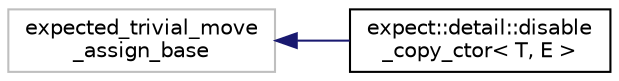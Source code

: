 digraph "Graphical Class Hierarchy"
{
  edge [fontname="Helvetica",fontsize="10",labelfontname="Helvetica",labelfontsize="10"];
  node [fontname="Helvetica",fontsize="10",shape=record];
  rankdir="LR";
  Node17 [label="expected_trivial_move\l_assign_base",height=0.2,width=0.4,color="grey75", fillcolor="white", style="filled"];
  Node17 -> Node0 [dir="back",color="midnightblue",fontsize="10",style="solid",fontname="Helvetica"];
  Node0 [label="expect::detail::disable\l_copy_ctor\< T, E \>",height=0.2,width=0.4,color="black", fillcolor="white", style="filled",URL="$d1/dc7/structexpect_1_1detail_1_1disable__copy__ctor.html"];
}
